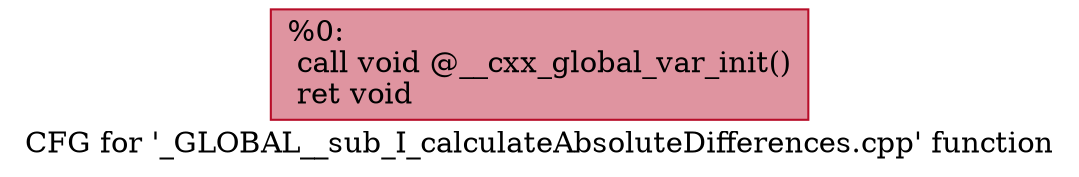 digraph "CFG for '_GLOBAL__sub_I_calculateAbsoluteDifferences.cpp' function" {
	label="CFG for '_GLOBAL__sub_I_calculateAbsoluteDifferences.cpp' function";

	Node0x2202f181070 [shape=record,color="#b70d28ff", style=filled, fillcolor="#b70d2870",label="{%0:\l  call void @__cxx_global_var_init()\l  ret void\l}"];
}
